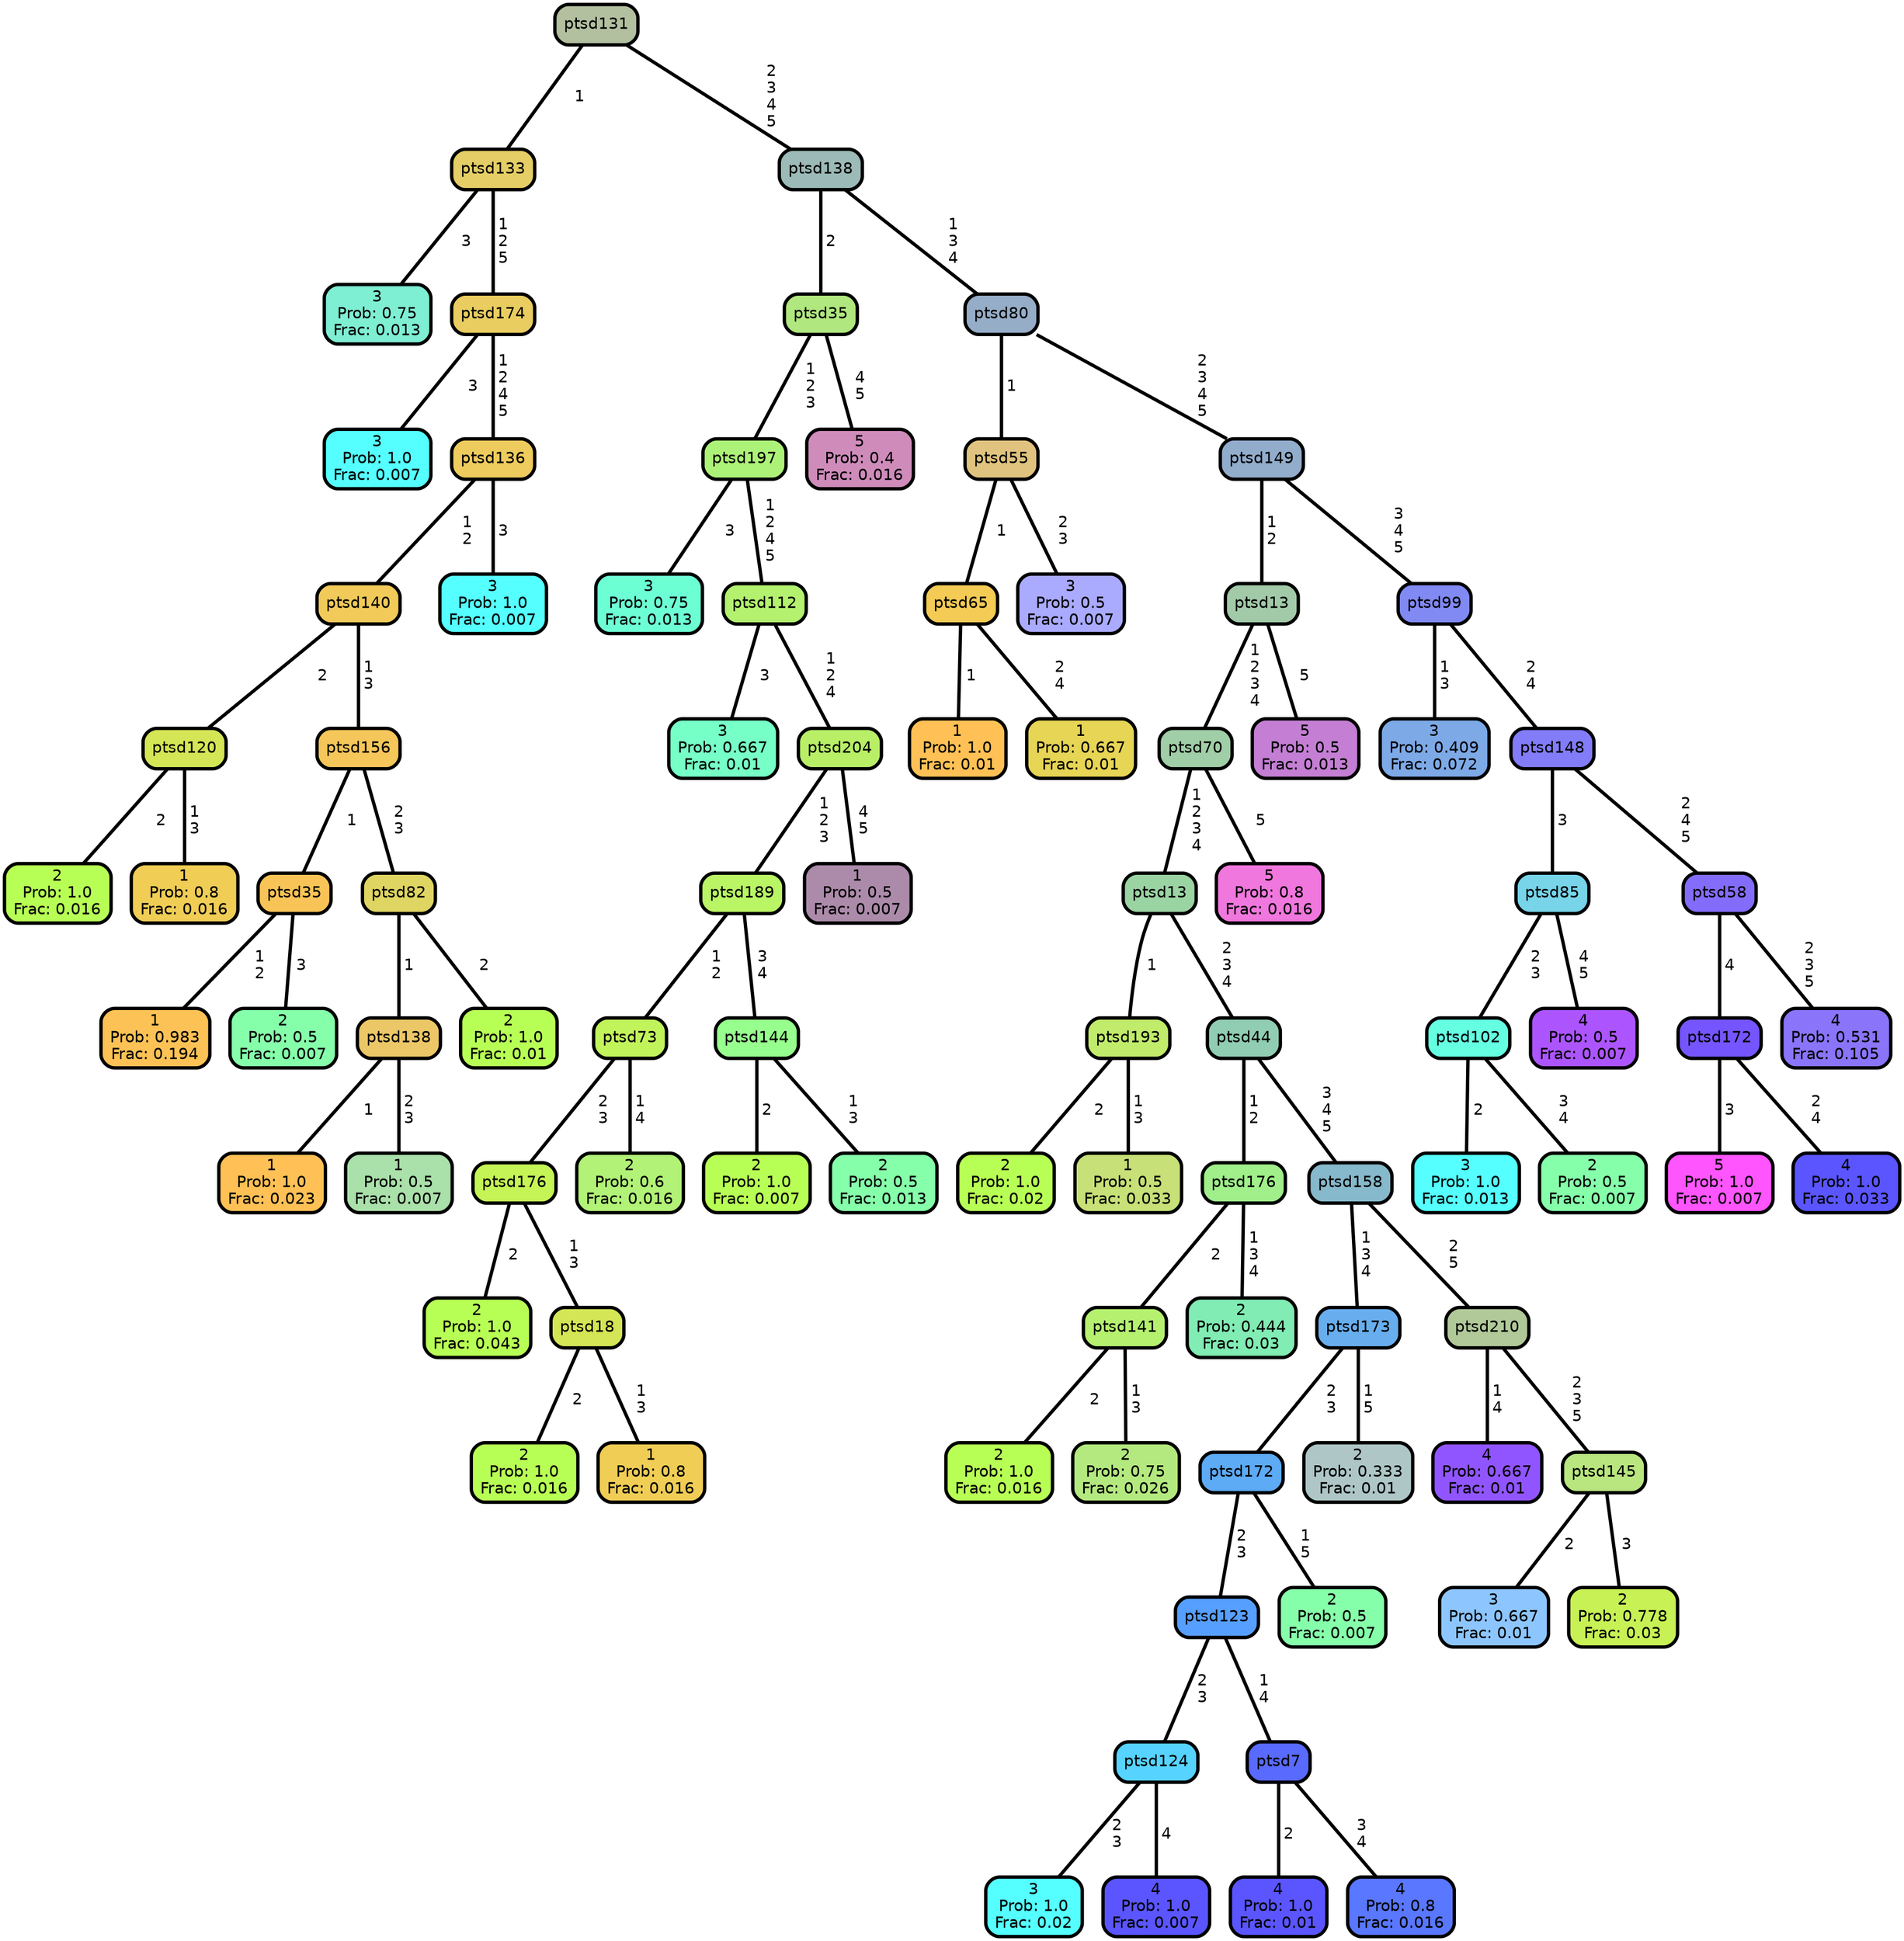 graph Tree {
node [shape=box, style="filled, rounded",color="black",penwidth="3",fontcolor="black",                 fontname=helvetica] ;
graph [ranksep="0 equally", splines=straight,                 bgcolor=transparent, dpi=60] ;
edge [fontname=helvetica, color=black] ;
0 [label="3
Prob: 0.75
Frac: 0.013", fillcolor="#7fefd4"] ;
1 [label="ptsd133",href=".//ptsd133.svg", fillcolor="#e5ce65"] ;
2 [label="3
Prob: 1.0
Frac: 0.007", fillcolor="#55ffff"] ;
3 [label="ptsd174",href=".//ptsd174.svg", fillcolor="#eacd60"] ;
4 [label="2
Prob: 1.0
Frac: 0.016", fillcolor="#b8ff55"] ;
5 [label="ptsd120",href=".//ptsd120.svg", fillcolor="#d4e655"] ;
6 [label="1
Prob: 0.8
Frac: 0.016", fillcolor="#f0cd55"] ;
7 [label="ptsd140",href=".//ptsd140.svg", fillcolor="#f1ca59"] ;
8 [label="1
Prob: 0.983
Frac: 0.194", fillcolor="#fdc255"] ;
9 [label="ptsd35",href=".//ptsd35.svg", fillcolor="#f9c457"] ;
10 [label="2
Prob: 0.5
Frac: 0.007", fillcolor="#86ffaa"] ;
11 [label="ptsd156",href=".//ptsd156.svg", fillcolor="#f5c659"] ;
12 [label="1
Prob: 1.0
Frac: 0.023", fillcolor="#ffc155"] ;
13 [label="ptsd138",href=".//ptsd138.svg", fillcolor="#ecc767"] ;
14 [label="1
Prob: 0.5
Frac: 0.007", fillcolor="#aae0aa"] ;
15 [label="ptsd82",href=".//ptsd82.svg", fillcolor="#dfd563"] ;
16 [label="2
Prob: 1.0
Frac: 0.01", fillcolor="#b8ff55"] ;
17 [label="ptsd136",href=".//ptsd136.svg", fillcolor="#edcb5d"] ;
18 [label="3
Prob: 1.0
Frac: 0.007", fillcolor="#55ffff"] ;
19 [label="ptsd131",href=".//ptsd131.svg", fillcolor="#b2c09f"] ;
20 [label="3
Prob: 0.75
Frac: 0.013", fillcolor="#6dffd4"] ;
21 [label="ptsd197",href=".//ptsd197.svg", fillcolor="#adf278"] ;
22 [label="3
Prob: 0.667
Frac: 0.01", fillcolor="#76ffc6"] ;
23 [label="ptsd112",href=".//ptsd112.svg", fillcolor="#b3f16f"] ;
24 [label="2
Prob: 1.0
Frac: 0.043", fillcolor="#b8ff55"] ;
25 [label="ptsd176",href=".//ptsd176.svg", fillcolor="#c4f455"] ;
26 [label="2
Prob: 1.0
Frac: 0.016", fillcolor="#b8ff55"] ;
27 [label="ptsd18",href=".//ptsd18.svg", fillcolor="#d4e655"] ;
28 [label="1
Prob: 0.8
Frac: 0.016", fillcolor="#f0cd55"] ;
29 [label="ptsd73",href=".//ptsd73.svg", fillcolor="#c1f35b"] ;
30 [label="2
Prob: 0.6
Frac: 0.016", fillcolor="#b2f277"] ;
31 [label="ptsd189",href=".//ptsd189.svg", fillcolor="#b9f564"] ;
32 [label="2
Prob: 1.0
Frac: 0.007", fillcolor="#b8ff55"] ;
33 [label="ptsd144",href=".//ptsd144.svg", fillcolor="#97ff8d"] ;
34 [label="2
Prob: 0.5
Frac: 0.013", fillcolor="#86ffaa"] ;
35 [label="ptsd204",href=".//ptsd204.svg", fillcolor="#b8ef67"] ;
36 [label="1
Prob: 0.5
Frac: 0.007", fillcolor="#ac8baa"] ;
37 [label="ptsd35",href=".//ptsd35.svg", fillcolor="#b0e77f"] ;
38 [label="5
Prob: 0.4
Frac: 0.016", fillcolor="#cf8cbb"] ;
39 [label="ptsd138",href=".//ptsd138.svg", fillcolor="#9cbab7"] ;
40 [label="1
Prob: 1.0
Frac: 0.01", fillcolor="#ffc155"] ;
41 [label="ptsd65",href=".//ptsd65.svg", fillcolor="#f3cb55"] ;
42 [label="1
Prob: 0.667
Frac: 0.01", fillcolor="#e7d555"] ;
43 [label="ptsd55",href=".//ptsd55.svg", fillcolor="#e0c37f"] ;
44 [label="3
Prob: 0.5
Frac: 0.007", fillcolor="#aaaaff"] ;
45 [label="ptsd80",href=".//ptsd80.svg", fillcolor="#96adc8"] ;
46 [label="2
Prob: 1.0
Frac: 0.02", fillcolor="#b8ff55"] ;
47 [label="ptsd193",href=".//ptsd193.svg", fillcolor="#c1eb6a"] ;
48 [label="1
Prob: 0.5
Frac: 0.033", fillcolor="#c7e077"] ;
49 [label="ptsd13",href=".//ptsd13.svg", fillcolor="#9bd4a3"] ;
50 [label="2
Prob: 1.0
Frac: 0.016", fillcolor="#b8ff55"] ;
51 [label="ptsd141",href=".//ptsd141.svg", fillcolor="#b5f16f"] ;
52 [label="2
Prob: 0.75
Frac: 0.026", fillcolor="#b4e97f"] ;
53 [label="ptsd176",href=".//ptsd176.svg", fillcolor="#a0ef8b"] ;
54 [label="2
Prob: 0.444
Frac: 0.03", fillcolor="#81ecb3"] ;
55 [label="ptsd44",href=".//ptsd44.svg", fillcolor="#90cdb2"] ;
56 [label="3
Prob: 1.0
Frac: 0.02", fillcolor="#55ffff"] ;
57 [label="ptsd124",href=".//ptsd124.svg", fillcolor="#56d4ff"] ;
58 [label="4
Prob: 1.0
Frac: 0.007", fillcolor="#5a55ff"] ;
59 [label="ptsd123",href=".//ptsd123.svg", fillcolor="#579fff"] ;
60 [label="4
Prob: 1.0
Frac: 0.01", fillcolor="#5a55ff"] ;
61 [label="ptsd7",href=".//ptsd7.svg", fillcolor="#596aff"] ;
62 [label="4
Prob: 0.8
Frac: 0.016", fillcolor="#5977ff"] ;
63 [label="ptsd172",href=".//ptsd172.svg", fillcolor="#5daaf5"] ;
64 [label="2
Prob: 0.5
Frac: 0.007", fillcolor="#86ffaa"] ;
65 [label="ptsd173",href=".//ptsd173.svg", fillcolor="#68aeee"] ;
66 [label="2
Prob: 0.333
Frac: 0.01", fillcolor="#aec6c6"] ;
67 [label="ptsd158",href=".//ptsd158.svg", fillcolor="#86b9cb"] ;
68 [label="4
Prob: 0.667
Frac: 0.01", fillcolor="#9155ff"] ;
69 [label="ptsd210",href=".//ptsd210.svg", fillcolor="#b1c999"] ;
70 [label="3
Prob: 0.667
Frac: 0.01", fillcolor="#8dc6ff"] ;
71 [label="ptsd145",href=".//ptsd145.svg", fillcolor="#b9e67f"] ;
72 [label="2
Prob: 0.778
Frac: 0.03", fillcolor="#c7f155"] ;
73 [label="ptsd70",href=".//ptsd70.svg", fillcolor="#a0cea6"] ;
74 [label="5
Prob: 0.8
Frac: 0.016", fillcolor="#f077dd"] ;
75 [label="ptsd13",href=".//ptsd13.svg", fillcolor="#a2caa8"] ;
76 [label="5
Prob: 0.5
Frac: 0.013", fillcolor="#c47fd4"] ;
77 [label="ptsd149",href=".//ptsd149.svg", fillcolor="#92accc"] ;
78 [label="3
Prob: 0.409
Frac: 0.072", fillcolor="#7da9e7"] ;
79 [label="ptsd99",href=".//ptsd99.svg", fillcolor="#8189f3"] ;
80 [label="3
Prob: 1.0
Frac: 0.013", fillcolor="#55ffff"] ;
81 [label="ptsd102",href=".//ptsd102.svg", fillcolor="#65ffe2"] ;
82 [label="2
Prob: 0.5
Frac: 0.007", fillcolor="#86ffaa"] ;
83 [label="ptsd85",href=".//ptsd85.svg", fillcolor="#77d4e9"] ;
84 [label="4
Prob: 0.5
Frac: 0.007", fillcolor="#ac55ff"] ;
85 [label="ptsd148",href=".//ptsd148.svg", fillcolor="#827cf8"] ;
86 [label="5
Prob: 1.0
Frac: 0.007", fillcolor="#ff55ff"] ;
87 [label="ptsd172",href=".//ptsd172.svg", fillcolor="#7555ff"] ;
88 [label="4
Prob: 1.0
Frac: 0.033", fillcolor="#5a55ff"] ;
89 [label="ptsd58",href=".//ptsd58.svg", fillcolor="#846cfb"] ;
90 [label="4
Prob: 0.531
Frac: 0.105", fillcolor="#8a74f9"] ;
1 -- 0 [label=" 3",penwidth=3] ;
1 -- 3 [label=" 1\n 2\n 5",penwidth=3] ;
3 -- 2 [label=" 3",penwidth=3] ;
3 -- 17 [label=" 1\n 2\n 4\n 5",penwidth=3] ;
5 -- 4 [label=" 2",penwidth=3] ;
5 -- 6 [label=" 1\n 3",penwidth=3] ;
7 -- 5 [label=" 2",penwidth=3] ;
7 -- 11 [label=" 1\n 3",penwidth=3] ;
9 -- 8 [label=" 1\n 2",penwidth=3] ;
9 -- 10 [label=" 3",penwidth=3] ;
11 -- 9 [label=" 1",penwidth=3] ;
11 -- 15 [label=" 2\n 3",penwidth=3] ;
13 -- 12 [label=" 1",penwidth=3] ;
13 -- 14 [label=" 2\n 3",penwidth=3] ;
15 -- 13 [label=" 1",penwidth=3] ;
15 -- 16 [label=" 2",penwidth=3] ;
17 -- 7 [label=" 1\n 2",penwidth=3] ;
17 -- 18 [label=" 3",penwidth=3] ;
19 -- 1 [label=" 1",penwidth=3] ;
19 -- 39 [label=" 2\n 3\n 4\n 5",penwidth=3] ;
21 -- 20 [label=" 3",penwidth=3] ;
21 -- 23 [label=" 1\n 2\n 4\n 5",penwidth=3] ;
23 -- 22 [label=" 3",penwidth=3] ;
23 -- 35 [label=" 1\n 2\n 4",penwidth=3] ;
25 -- 24 [label=" 2",penwidth=3] ;
25 -- 27 [label=" 1\n 3",penwidth=3] ;
27 -- 26 [label=" 2",penwidth=3] ;
27 -- 28 [label=" 1\n 3",penwidth=3] ;
29 -- 25 [label=" 2\n 3",penwidth=3] ;
29 -- 30 [label=" 1\n 4",penwidth=3] ;
31 -- 29 [label=" 1\n 2",penwidth=3] ;
31 -- 33 [label=" 3\n 4",penwidth=3] ;
33 -- 32 [label=" 2",penwidth=3] ;
33 -- 34 [label=" 1\n 3",penwidth=3] ;
35 -- 31 [label=" 1\n 2\n 3",penwidth=3] ;
35 -- 36 [label=" 4\n 5",penwidth=3] ;
37 -- 21 [label=" 1\n 2\n 3",penwidth=3] ;
37 -- 38 [label=" 4\n 5",penwidth=3] ;
39 -- 37 [label=" 2",penwidth=3] ;
39 -- 45 [label=" 1\n 3\n 4",penwidth=3] ;
41 -- 40 [label=" 1",penwidth=3] ;
41 -- 42 [label=" 2\n 4",penwidth=3] ;
43 -- 41 [label=" 1",penwidth=3] ;
43 -- 44 [label=" 2\n 3",penwidth=3] ;
45 -- 43 [label=" 1",penwidth=3] ;
45 -- 77 [label=" 2\n 3\n 4\n 5",penwidth=3] ;
47 -- 46 [label=" 2",penwidth=3] ;
47 -- 48 [label=" 1\n 3",penwidth=3] ;
49 -- 47 [label=" 1",penwidth=3] ;
49 -- 55 [label=" 2\n 3\n 4",penwidth=3] ;
51 -- 50 [label=" 2",penwidth=3] ;
51 -- 52 [label=" 1\n 3",penwidth=3] ;
53 -- 51 [label=" 2",penwidth=3] ;
53 -- 54 [label=" 1\n 3\n 4",penwidth=3] ;
55 -- 53 [label=" 1\n 2",penwidth=3] ;
55 -- 67 [label=" 3\n 4\n 5",penwidth=3] ;
57 -- 56 [label=" 2\n 3",penwidth=3] ;
57 -- 58 [label=" 4",penwidth=3] ;
59 -- 57 [label=" 2\n 3",penwidth=3] ;
59 -- 61 [label=" 1\n 4",penwidth=3] ;
61 -- 60 [label=" 2",penwidth=3] ;
61 -- 62 [label=" 3\n 4",penwidth=3] ;
63 -- 59 [label=" 2\n 3",penwidth=3] ;
63 -- 64 [label=" 1\n 5",penwidth=3] ;
65 -- 63 [label=" 2\n 3",penwidth=3] ;
65 -- 66 [label=" 1\n 5",penwidth=3] ;
67 -- 65 [label=" 1\n 3\n 4",penwidth=3] ;
67 -- 69 [label=" 2\n 5",penwidth=3] ;
69 -- 68 [label=" 1\n 4",penwidth=3] ;
69 -- 71 [label=" 2\n 3\n 5",penwidth=3] ;
71 -- 70 [label=" 2",penwidth=3] ;
71 -- 72 [label=" 3",penwidth=3] ;
73 -- 49 [label=" 1\n 2\n 3\n 4",penwidth=3] ;
73 -- 74 [label=" 5",penwidth=3] ;
75 -- 73 [label=" 1\n 2\n 3\n 4",penwidth=3] ;
75 -- 76 [label=" 5",penwidth=3] ;
77 -- 75 [label=" 1\n 2",penwidth=3] ;
77 -- 79 [label=" 3\n 4\n 5",penwidth=3] ;
79 -- 78 [label=" 1\n 3",penwidth=3] ;
79 -- 85 [label=" 2\n 4",penwidth=3] ;
81 -- 80 [label=" 2",penwidth=3] ;
81 -- 82 [label=" 3\n 4",penwidth=3] ;
83 -- 81 [label=" 2\n 3",penwidth=3] ;
83 -- 84 [label=" 4\n 5",penwidth=3] ;
85 -- 83 [label=" 3",penwidth=3] ;
85 -- 89 [label=" 2\n 4\n 5",penwidth=3] ;
87 -- 86 [label=" 3",penwidth=3] ;
87 -- 88 [label=" 2\n 4",penwidth=3] ;
89 -- 87 [label=" 4",penwidth=3] ;
89 -- 90 [label=" 2\n 3\n 5",penwidth=3] ;
{rank = same;}}